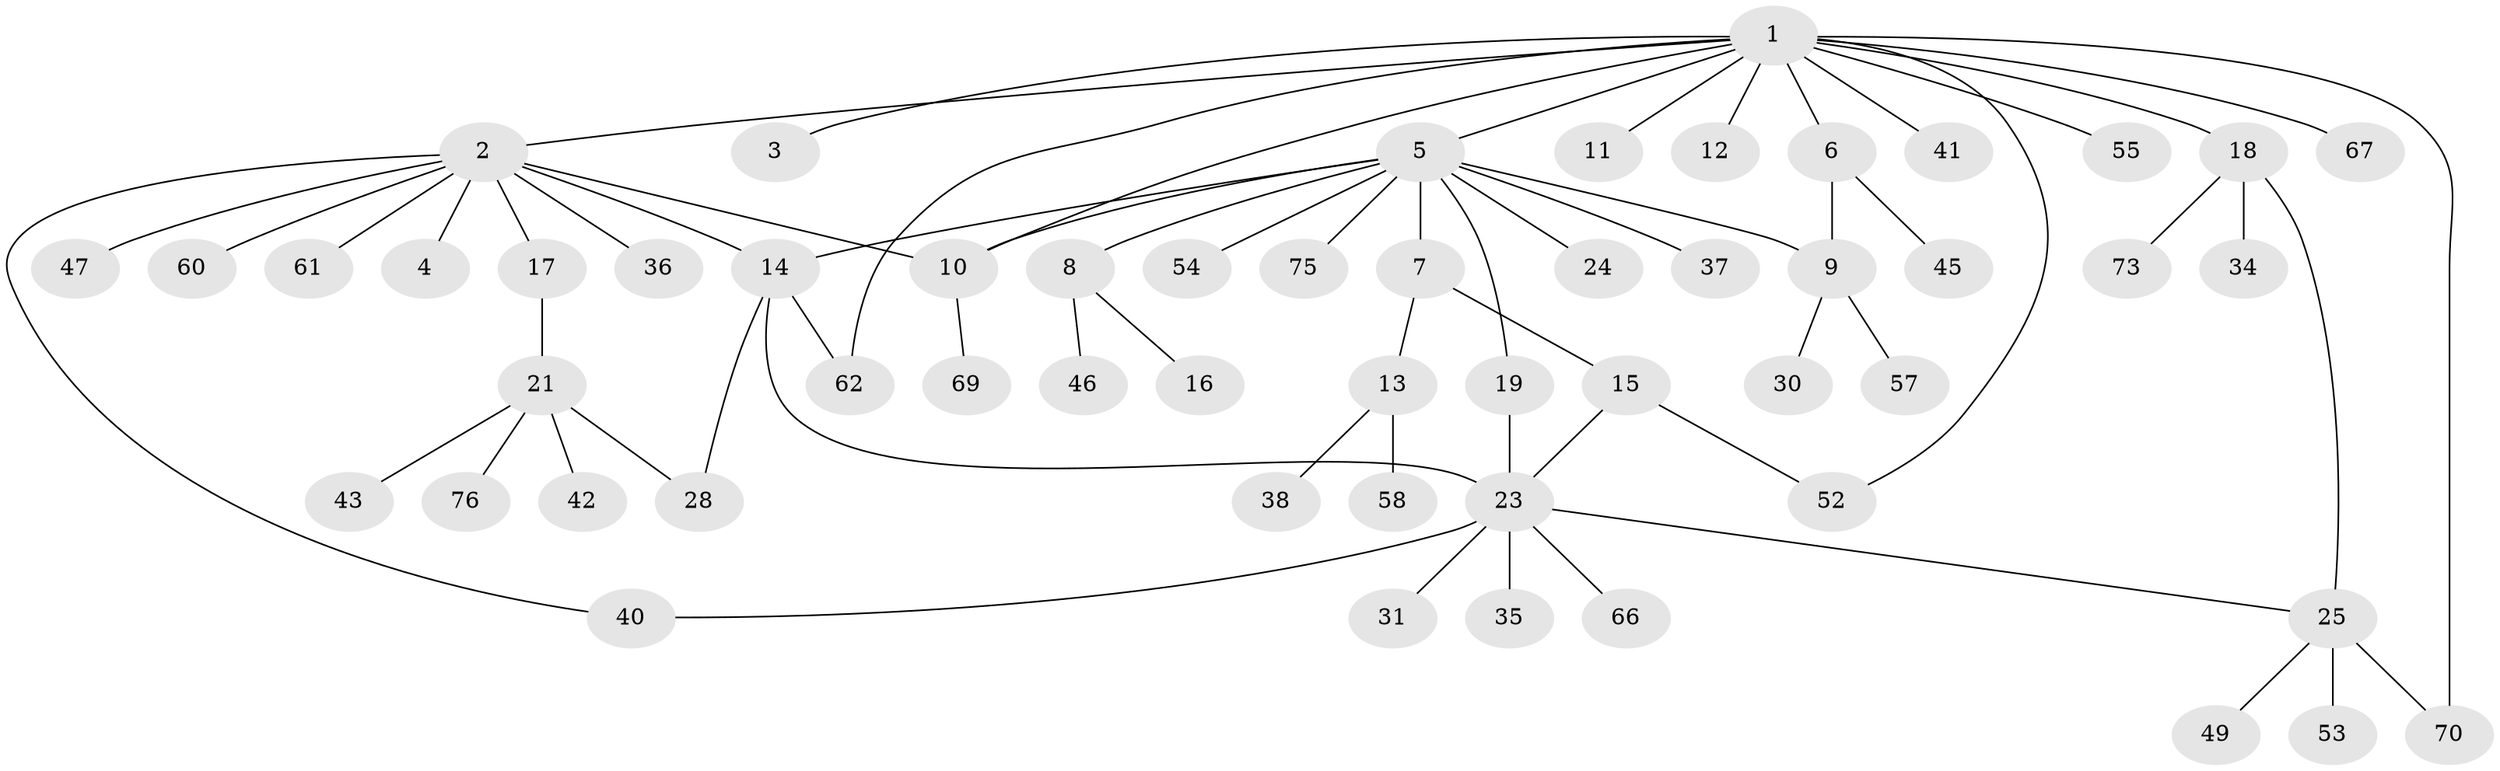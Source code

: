 // Generated by graph-tools (version 1.1) at 2025/51/02/27/25 19:51:56]
// undirected, 55 vertices, 66 edges
graph export_dot {
graph [start="1"]
  node [color=gray90,style=filled];
  1 [super="+27"];
  2 [super="+59"];
  3;
  4;
  5 [super="+22"];
  6 [super="+32"];
  7;
  8 [super="+63"];
  9 [super="+26"];
  10 [super="+68"];
  11;
  12 [super="+20"];
  13 [super="+29"];
  14;
  15 [super="+44"];
  16 [super="+50"];
  17;
  18 [super="+65"];
  19 [super="+74"];
  21 [super="+33"];
  23 [super="+39"];
  24;
  25 [super="+48"];
  28;
  30;
  31;
  34;
  35;
  36;
  37;
  38;
  40;
  41;
  42;
  43 [super="+77"];
  45;
  46;
  47 [super="+51"];
  49 [super="+56"];
  52;
  53;
  54;
  55;
  57;
  58;
  60;
  61 [super="+64"];
  62 [super="+72"];
  66;
  67 [super="+71"];
  69;
  70;
  73;
  75;
  76;
  1 -- 2;
  1 -- 3;
  1 -- 5;
  1 -- 6;
  1 -- 11;
  1 -- 12;
  1 -- 18;
  1 -- 41;
  1 -- 52;
  1 -- 55;
  1 -- 67;
  1 -- 70;
  1 -- 62;
  1 -- 10;
  2 -- 4;
  2 -- 10;
  2 -- 14;
  2 -- 17;
  2 -- 36;
  2 -- 40;
  2 -- 47;
  2 -- 61;
  2 -- 60;
  5 -- 7;
  5 -- 8;
  5 -- 9;
  5 -- 10;
  5 -- 14;
  5 -- 19;
  5 -- 24;
  5 -- 37;
  5 -- 54;
  5 -- 75;
  6 -- 9;
  6 -- 45;
  7 -- 13;
  7 -- 15;
  8 -- 16;
  8 -- 46;
  9 -- 30;
  9 -- 57;
  10 -- 69;
  13 -- 38;
  13 -- 58;
  14 -- 23;
  14 -- 28;
  14 -- 62;
  15 -- 52;
  15 -- 23;
  17 -- 21;
  18 -- 25;
  18 -- 34;
  18 -- 73;
  19 -- 23 [weight=2];
  21 -- 43;
  21 -- 76;
  21 -- 42;
  21 -- 28;
  23 -- 25;
  23 -- 31;
  23 -- 35;
  23 -- 40;
  23 -- 66;
  25 -- 49;
  25 -- 70;
  25 -- 53;
}
